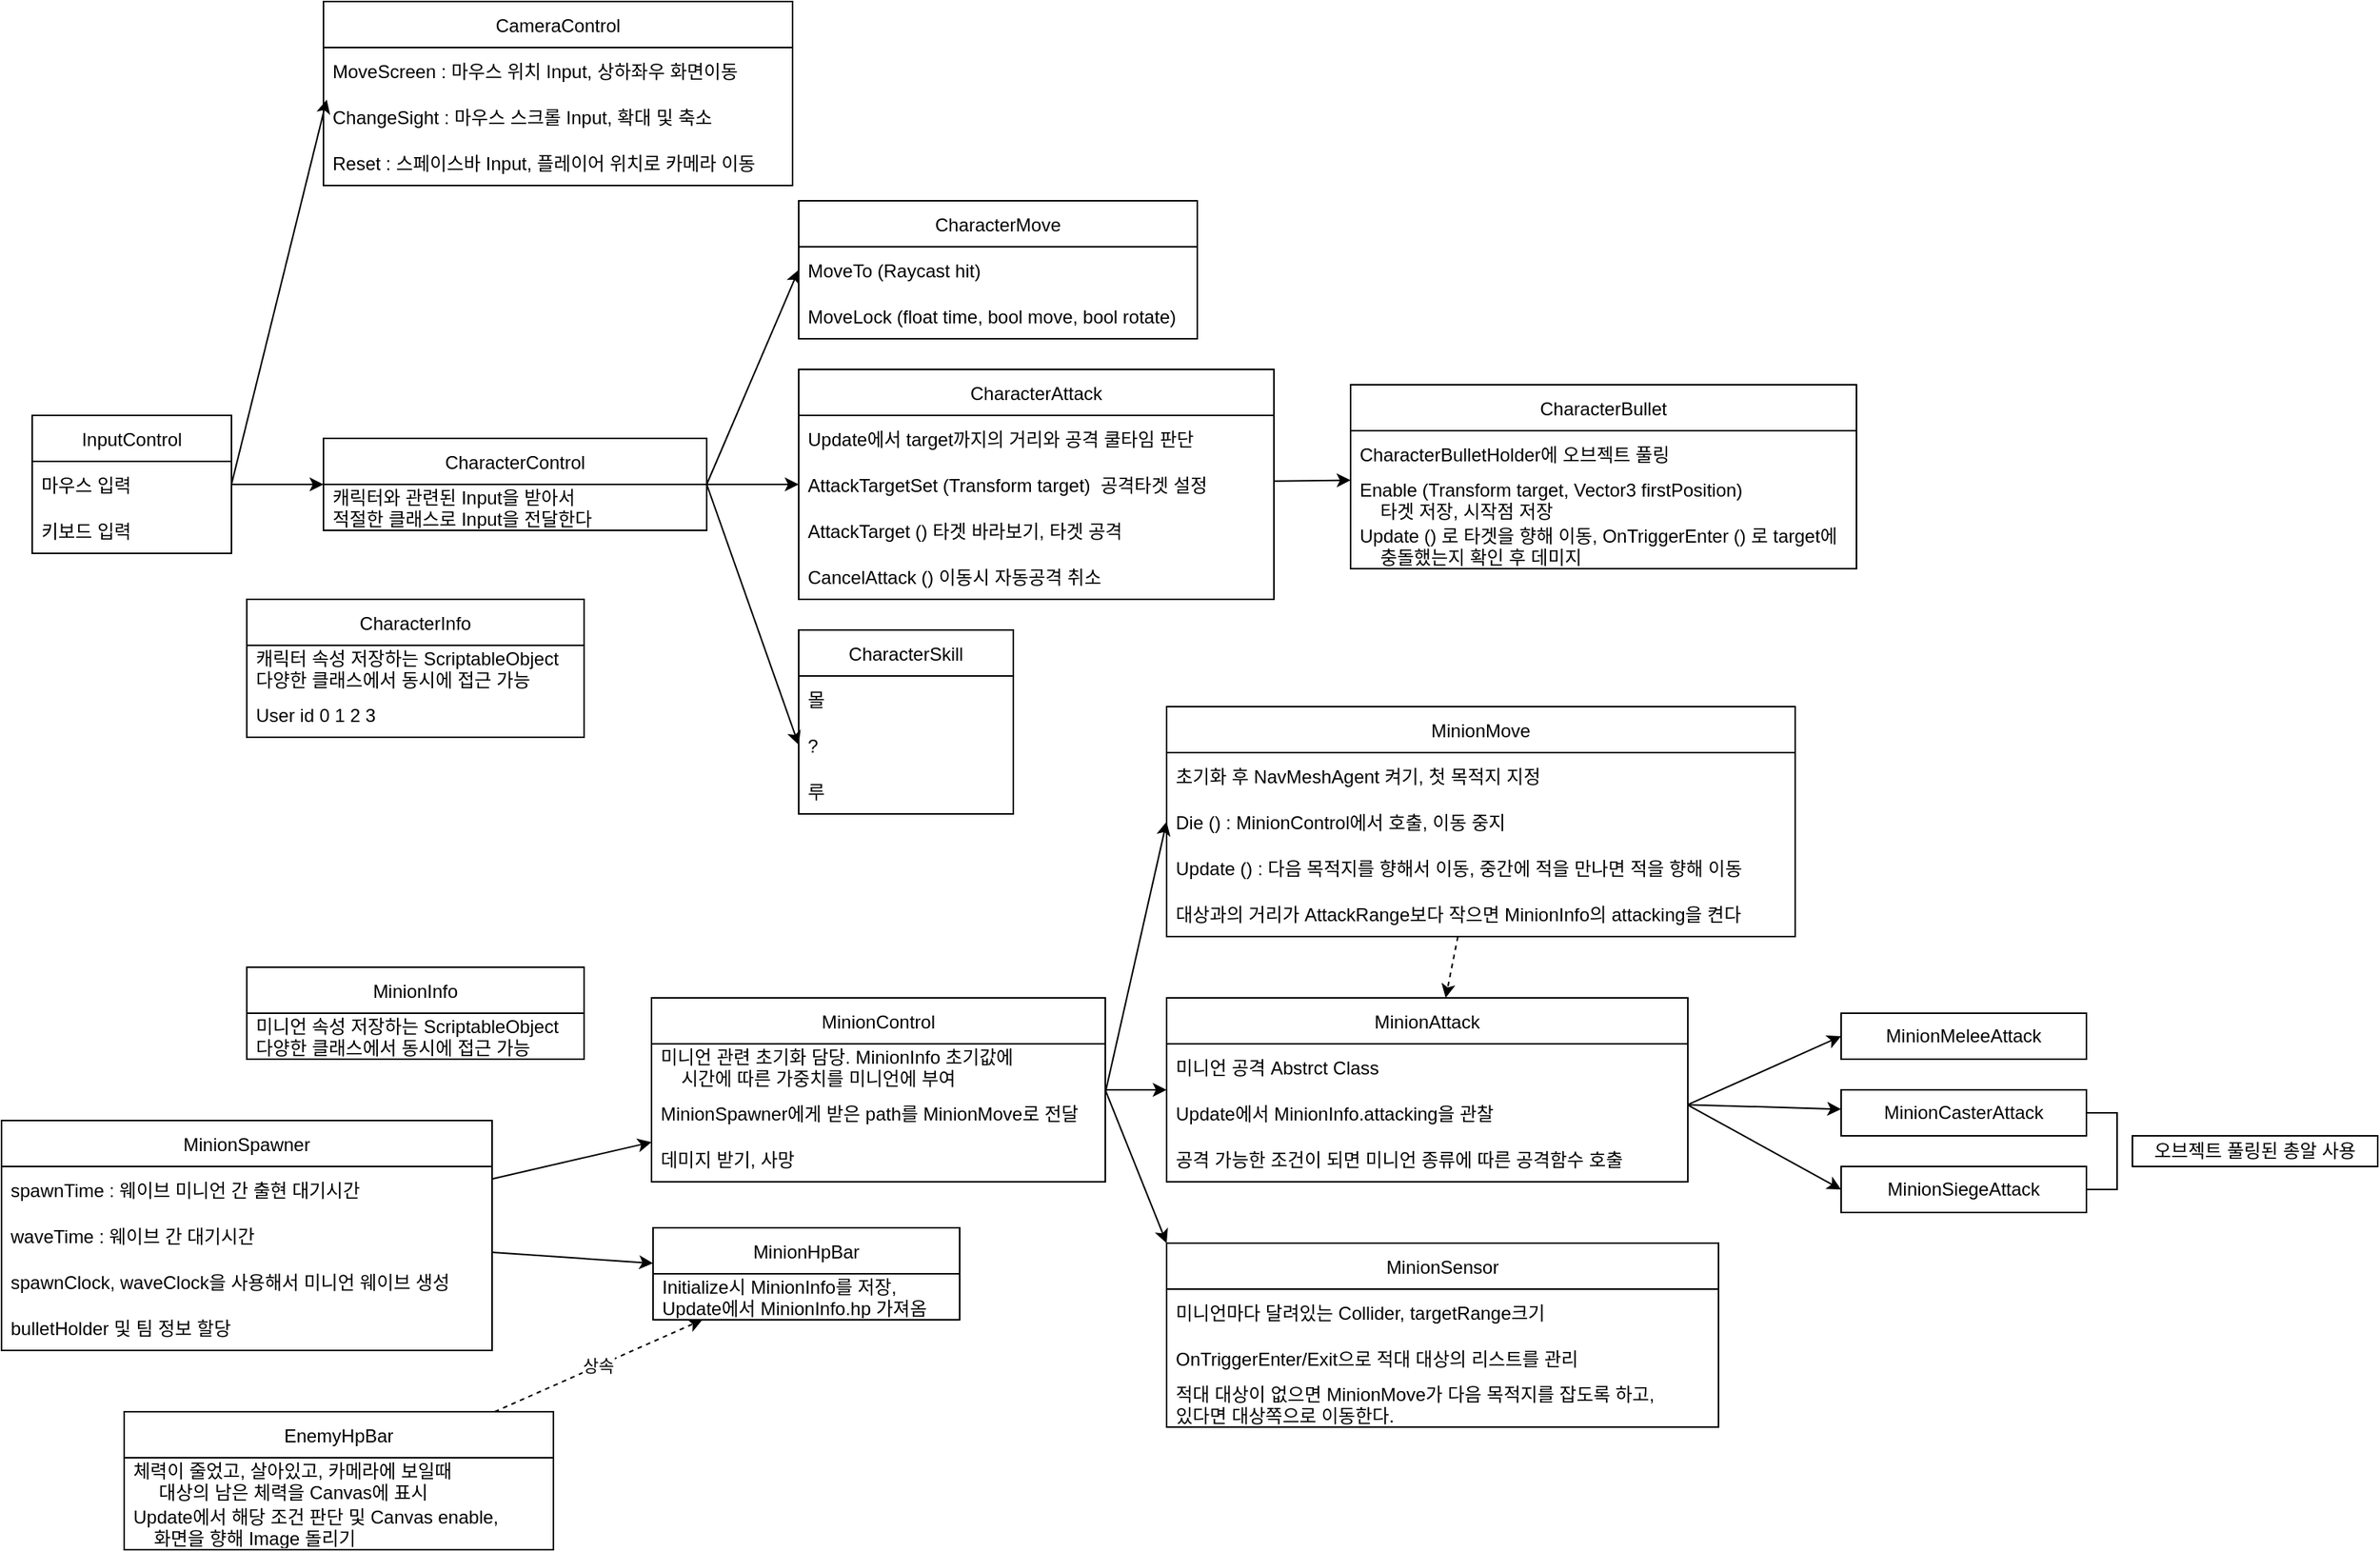 <mxfile version="15.5.2" type="device"><diagram id="R44yyD-ZoXl5HM5Kpuns" name="Page-1"><mxGraphModel dx="2500" dy="934" grid="1" gridSize="10" guides="1" tooltips="1" connect="1" arrows="1" fold="1" page="1" pageScale="1" pageWidth="827" pageHeight="1169" math="0" shadow="0"><root><mxCell id="0"/><mxCell id="1" parent="0"/><mxCell id="yc6mhftD2NgG0k-vd7qh-2" value="InputControl" style="swimlane;fontStyle=0;childLayout=stackLayout;horizontal=1;startSize=30;horizontalStack=0;resizeParent=1;resizeParentMax=0;resizeLast=0;collapsible=1;marginBottom=0;" parent="1" vertex="1"><mxGeometry x="10" y="360" width="130" height="90" as="geometry"><mxRectangle x="120" y="280" width="100" height="30" as="alternateBounds"/></mxGeometry></mxCell><mxCell id="yc6mhftD2NgG0k-vd7qh-3" value="마우스 입력" style="text;strokeColor=none;fillColor=none;align=left;verticalAlign=middle;spacingLeft=4;spacingRight=4;overflow=hidden;points=[[0,0.5],[1,0.5]];portConstraint=eastwest;rotatable=0;" parent="yc6mhftD2NgG0k-vd7qh-2" vertex="1"><mxGeometry y="30" width="130" height="30" as="geometry"/></mxCell><mxCell id="yc6mhftD2NgG0k-vd7qh-4" value="키보드 입력" style="text;strokeColor=none;fillColor=none;align=left;verticalAlign=middle;spacingLeft=4;spacingRight=4;overflow=hidden;points=[[0,0.5],[1,0.5]];portConstraint=eastwest;rotatable=0;" parent="yc6mhftD2NgG0k-vd7qh-2" vertex="1"><mxGeometry y="60" width="130" height="30" as="geometry"/></mxCell><mxCell id="yc6mhftD2NgG0k-vd7qh-16" value="CameraControl" style="swimlane;fontStyle=0;childLayout=stackLayout;horizontal=1;startSize=30;horizontalStack=0;resizeParent=1;resizeParentMax=0;resizeLast=0;collapsible=1;marginBottom=0;" parent="1" vertex="1"><mxGeometry x="200" y="90" width="306" height="120" as="geometry"><mxRectangle x="120" y="280" width="100" height="30" as="alternateBounds"/></mxGeometry></mxCell><mxCell id="yc6mhftD2NgG0k-vd7qh-18" value="MoveScreen : 마우스 위치 Input, 상하좌우 화면이동" style="text;strokeColor=none;fillColor=none;align=left;verticalAlign=middle;spacingLeft=4;spacingRight=4;overflow=hidden;points=[[0,0.5],[1,0.5]];portConstraint=eastwest;rotatable=0;" parent="yc6mhftD2NgG0k-vd7qh-16" vertex="1"><mxGeometry y="30" width="306" height="30" as="geometry"/></mxCell><mxCell id="yc6mhftD2NgG0k-vd7qh-17" value="ChangeSight : 마우스 스크롤 Input, 확대 및 축소" style="text;strokeColor=none;fillColor=none;align=left;verticalAlign=middle;spacingLeft=4;spacingRight=4;overflow=hidden;points=[[0,0.5],[1,0.5]];portConstraint=eastwest;rotatable=0;" parent="yc6mhftD2NgG0k-vd7qh-16" vertex="1"><mxGeometry y="60" width="306" height="30" as="geometry"/></mxCell><mxCell id="yc6mhftD2NgG0k-vd7qh-22" value="Reset : 스페이스바 Input, 플레이어 위치로 카메라 이동" style="text;strokeColor=none;fillColor=none;align=left;verticalAlign=middle;spacingLeft=4;spacingRight=4;overflow=hidden;points=[[0,0.5],[1,0.5]];portConstraint=eastwest;rotatable=0;" parent="yc6mhftD2NgG0k-vd7qh-16" vertex="1"><mxGeometry y="90" width="306" height="30" as="geometry"/></mxCell><mxCell id="yc6mhftD2NgG0k-vd7qh-58" style="edgeStyle=none;rounded=0;orthogonalLoop=1;jettySize=auto;html=1;exitX=1;exitY=0.5;exitDx=0;exitDy=0;entryX=0;entryY=0.5;entryDx=0;entryDy=0;strokeColor=default;" parent="1" source="yc6mhftD2NgG0k-vd7qh-26" target="yc6mhftD2NgG0k-vd7qh-32" edge="1"><mxGeometry relative="1" as="geometry"/></mxCell><mxCell id="yc6mhftD2NgG0k-vd7qh-59" style="edgeStyle=none;rounded=0;orthogonalLoop=1;jettySize=auto;html=1;exitX=1;exitY=0.5;exitDx=0;exitDy=0;entryX=0;entryY=0.5;entryDx=0;entryDy=0;strokeColor=default;" parent="1" source="yc6mhftD2NgG0k-vd7qh-26" target="yc6mhftD2NgG0k-vd7qh-37" edge="1"><mxGeometry relative="1" as="geometry"/></mxCell><mxCell id="yc6mhftD2NgG0k-vd7qh-60" style="edgeStyle=none;rounded=0;orthogonalLoop=1;jettySize=auto;html=1;exitX=1;exitY=0.5;exitDx=0;exitDy=0;entryX=0;entryY=0.5;entryDx=0;entryDy=0;strokeColor=default;" parent="1" source="yc6mhftD2NgG0k-vd7qh-26" target="yc6mhftD2NgG0k-vd7qh-41" edge="1"><mxGeometry relative="1" as="geometry"/></mxCell><mxCell id="yc6mhftD2NgG0k-vd7qh-26" value="CharacterControl" style="swimlane;fontStyle=0;childLayout=stackLayout;horizontal=1;startSize=30;horizontalStack=0;resizeParent=1;resizeParentMax=0;resizeLast=0;collapsible=1;marginBottom=0;" parent="1" vertex="1"><mxGeometry x="200" y="375" width="250" height="60" as="geometry"/></mxCell><mxCell id="yc6mhftD2NgG0k-vd7qh-27" value="캐릭터와 관련된 Input을 받아서&#10;적절한 클래스로 Input을 전달한다" style="text;strokeColor=none;fillColor=none;align=left;verticalAlign=middle;spacingLeft=4;spacingRight=4;overflow=hidden;points=[[0,0.5],[1,0.5]];portConstraint=eastwest;rotatable=0;" parent="yc6mhftD2NgG0k-vd7qh-26" vertex="1"><mxGeometry y="30" width="250" height="30" as="geometry"/></mxCell><mxCell id="yc6mhftD2NgG0k-vd7qh-31" value="CharacterMove" style="swimlane;fontStyle=0;childLayout=stackLayout;horizontal=1;startSize=30;horizontalStack=0;resizeParent=1;resizeParentMax=0;resizeLast=0;collapsible=1;marginBottom=0;" parent="1" vertex="1"><mxGeometry x="510" y="220" width="260" height="90" as="geometry"/></mxCell><mxCell id="yc6mhftD2NgG0k-vd7qh-32" value="MoveTo (Raycast hit)" style="text;strokeColor=none;fillColor=none;align=left;verticalAlign=middle;spacingLeft=4;spacingRight=4;overflow=hidden;points=[[0,0.5],[1,0.5]];portConstraint=eastwest;rotatable=0;" parent="yc6mhftD2NgG0k-vd7qh-31" vertex="1"><mxGeometry y="30" width="260" height="30" as="geometry"/></mxCell><mxCell id="yc6mhftD2NgG0k-vd7qh-33" value="MoveLock (float time, bool move, bool rotate)" style="text;strokeColor=none;fillColor=none;align=left;verticalAlign=middle;spacingLeft=4;spacingRight=4;overflow=hidden;points=[[0,0.5],[1,0.5]];portConstraint=eastwest;rotatable=0;" parent="yc6mhftD2NgG0k-vd7qh-31" vertex="1"><mxGeometry y="60" width="260" height="30" as="geometry"/></mxCell><mxCell id="yc6mhftD2NgG0k-vd7qh-66" style="edgeStyle=none;rounded=0;orthogonalLoop=1;jettySize=auto;html=1;strokeColor=default;" parent="1" source="yc6mhftD2NgG0k-vd7qh-35" target="yc6mhftD2NgG0k-vd7qh-62" edge="1"><mxGeometry relative="1" as="geometry"/></mxCell><mxCell id="yc6mhftD2NgG0k-vd7qh-35" value="CharacterAttack" style="swimlane;fontStyle=0;childLayout=stackLayout;horizontal=1;startSize=30;horizontalStack=0;resizeParent=1;resizeParentMax=0;resizeLast=0;collapsible=1;marginBottom=0;" parent="1" vertex="1"><mxGeometry x="510" y="330" width="310" height="150" as="geometry"/></mxCell><mxCell id="yc6mhftD2NgG0k-vd7qh-36" value="Update에서 target까지의 거리와 공격 쿨타임 판단" style="text;strokeColor=none;fillColor=none;align=left;verticalAlign=middle;spacingLeft=4;spacingRight=4;overflow=hidden;points=[[0,0.5],[1,0.5]];portConstraint=eastwest;rotatable=0;" parent="yc6mhftD2NgG0k-vd7qh-35" vertex="1"><mxGeometry y="30" width="310" height="30" as="geometry"/></mxCell><mxCell id="yc6mhftD2NgG0k-vd7qh-37" value="AttackTargetSet (Transform target)  공격타겟 설정" style="text;strokeColor=none;fillColor=none;align=left;verticalAlign=middle;spacingLeft=4;spacingRight=4;overflow=hidden;points=[[0,0.5],[1,0.5]];portConstraint=eastwest;rotatable=0;" parent="yc6mhftD2NgG0k-vd7qh-35" vertex="1"><mxGeometry y="60" width="310" height="30" as="geometry"/></mxCell><mxCell id="yc6mhftD2NgG0k-vd7qh-38" value="AttackTarget () 타겟 바라보기, 타겟 공격" style="text;strokeColor=none;fillColor=none;align=left;verticalAlign=middle;spacingLeft=4;spacingRight=4;overflow=hidden;points=[[0,0.5],[1,0.5]];portConstraint=eastwest;rotatable=0;" parent="yc6mhftD2NgG0k-vd7qh-35" vertex="1"><mxGeometry y="90" width="310" height="30" as="geometry"/></mxCell><mxCell id="yc6mhftD2NgG0k-vd7qh-61" value="CancelAttack () 이동시 자동공격 취소" style="text;strokeColor=none;fillColor=none;align=left;verticalAlign=middle;spacingLeft=4;spacingRight=4;overflow=hidden;points=[[0,0.5],[1,0.5]];portConstraint=eastwest;rotatable=0;" parent="yc6mhftD2NgG0k-vd7qh-35" vertex="1"><mxGeometry y="120" width="310" height="30" as="geometry"/></mxCell><mxCell id="yc6mhftD2NgG0k-vd7qh-39" value="CharacterSkill" style="swimlane;fontStyle=0;childLayout=stackLayout;horizontal=1;startSize=30;horizontalStack=0;resizeParent=1;resizeParentMax=0;resizeLast=0;collapsible=1;marginBottom=0;" parent="1" vertex="1"><mxGeometry x="510" y="500" width="140" height="120" as="geometry"/></mxCell><mxCell id="yc6mhftD2NgG0k-vd7qh-40" value="몰" style="text;strokeColor=none;fillColor=none;align=left;verticalAlign=middle;spacingLeft=4;spacingRight=4;overflow=hidden;points=[[0,0.5],[1,0.5]];portConstraint=eastwest;rotatable=0;" parent="yc6mhftD2NgG0k-vd7qh-39" vertex="1"><mxGeometry y="30" width="140" height="30" as="geometry"/></mxCell><mxCell id="yc6mhftD2NgG0k-vd7qh-41" value="?" style="text;strokeColor=none;fillColor=none;align=left;verticalAlign=middle;spacingLeft=4;spacingRight=4;overflow=hidden;points=[[0,0.5],[1,0.5]];portConstraint=eastwest;rotatable=0;" parent="yc6mhftD2NgG0k-vd7qh-39" vertex="1"><mxGeometry y="60" width="140" height="30" as="geometry"/></mxCell><mxCell id="yc6mhftD2NgG0k-vd7qh-42" value="루" style="text;strokeColor=none;fillColor=none;align=left;verticalAlign=middle;spacingLeft=4;spacingRight=4;overflow=hidden;points=[[0,0.5],[1,0.5]];portConstraint=eastwest;rotatable=0;" parent="yc6mhftD2NgG0k-vd7qh-39" vertex="1"><mxGeometry y="90" width="140" height="30" as="geometry"/></mxCell><mxCell id="yc6mhftD2NgG0k-vd7qh-43" value="CharacterInfo" style="swimlane;fontStyle=0;childLayout=stackLayout;horizontal=1;startSize=30;horizontalStack=0;resizeParent=1;resizeParentMax=0;resizeLast=0;collapsible=1;marginBottom=0;" parent="1" vertex="1"><mxGeometry x="150" y="480" width="220" height="90" as="geometry"/></mxCell><mxCell id="yc6mhftD2NgG0k-vd7qh-44" value="캐릭터 속성 저장하는 ScriptableObject&#10;다양한 클래스에서 동시에 접근 가능" style="text;strokeColor=none;fillColor=none;align=left;verticalAlign=middle;spacingLeft=4;spacingRight=4;overflow=hidden;points=[[0,0.5],[1,0.5]];portConstraint=eastwest;rotatable=0;" parent="yc6mhftD2NgG0k-vd7qh-43" vertex="1"><mxGeometry y="30" width="220" height="30" as="geometry"/></mxCell><mxCell id="-_S7KnfnN7N7XPLkCl7b-1" value="User id 0 1 2 3" style="text;strokeColor=none;fillColor=none;align=left;verticalAlign=middle;spacingLeft=4;spacingRight=4;overflow=hidden;points=[[0,0.5],[1,0.5]];portConstraint=eastwest;rotatable=0;" parent="yc6mhftD2NgG0k-vd7qh-43" vertex="1"><mxGeometry y="60" width="220" height="30" as="geometry"/></mxCell><mxCell id="yc6mhftD2NgG0k-vd7qh-55" style="edgeStyle=none;rounded=0;orthogonalLoop=1;jettySize=auto;html=1;exitX=1;exitY=0.5;exitDx=0;exitDy=0;strokeColor=default;" parent="1" source="yc6mhftD2NgG0k-vd7qh-3" target="yc6mhftD2NgG0k-vd7qh-26" edge="1"><mxGeometry relative="1" as="geometry"/></mxCell><mxCell id="yc6mhftD2NgG0k-vd7qh-57" style="edgeStyle=none;rounded=0;orthogonalLoop=1;jettySize=auto;html=1;exitX=1;exitY=0.5;exitDx=0;exitDy=0;entryX=0.007;entryY=0.133;entryDx=0;entryDy=0;entryPerimeter=0;strokeColor=default;" parent="1" source="yc6mhftD2NgG0k-vd7qh-3" target="yc6mhftD2NgG0k-vd7qh-17" edge="1"><mxGeometry relative="1" as="geometry"/></mxCell><mxCell id="yc6mhftD2NgG0k-vd7qh-62" value="CharacterBullet" style="swimlane;fontStyle=0;childLayout=stackLayout;horizontal=1;startSize=30;horizontalStack=0;resizeParent=1;resizeParentMax=0;resizeLast=0;collapsible=1;marginBottom=0;verticalAlign=middle;spacing=3;spacingTop=0;" parent="1" vertex="1"><mxGeometry x="870" y="340" width="330" height="120" as="geometry"/></mxCell><mxCell id="yc6mhftD2NgG0k-vd7qh-63" value="CharacterBulletHolder에 오브젝트 풀링" style="text;strokeColor=none;fillColor=none;align=left;verticalAlign=middle;spacingLeft=4;spacingRight=4;overflow=hidden;points=[[0,0.5],[1,0.5]];portConstraint=eastwest;rotatable=0;" parent="yc6mhftD2NgG0k-vd7qh-62" vertex="1"><mxGeometry y="30" width="330" height="30" as="geometry"/></mxCell><mxCell id="yc6mhftD2NgG0k-vd7qh-64" value="Enable (Transform target, Vector3 firstPosition)&#10;    타겟 저장, 시작점 저장" style="text;strokeColor=none;fillColor=none;align=left;verticalAlign=middle;spacingLeft=4;spacingRight=4;overflow=hidden;points=[[0,0.5],[1,0.5]];portConstraint=eastwest;rotatable=0;" parent="yc6mhftD2NgG0k-vd7qh-62" vertex="1"><mxGeometry y="60" width="330" height="30" as="geometry"/></mxCell><mxCell id="yc6mhftD2NgG0k-vd7qh-65" value="Update () 로 타겟을 향해 이동, OnTriggerEnter () 로 target에&#10;    충돌했는지 확인 후 데미지" style="text;strokeColor=none;fillColor=none;align=left;verticalAlign=middle;spacingLeft=4;spacingRight=4;overflow=hidden;points=[[0,0.5],[1,0.5]];portConstraint=eastwest;rotatable=0;" parent="yc6mhftD2NgG0k-vd7qh-62" vertex="1"><mxGeometry y="90" width="330" height="30" as="geometry"/></mxCell><mxCell id="yc6mhftD2NgG0k-vd7qh-75" style="edgeStyle=none;rounded=0;orthogonalLoop=1;jettySize=auto;html=1;strokeColor=default;" parent="1" source="yc6mhftD2NgG0k-vd7qh-67" target="yc6mhftD2NgG0k-vd7qh-71" edge="1"><mxGeometry relative="1" as="geometry"/></mxCell><mxCell id="yc6mhftD2NgG0k-vd7qh-85" style="edgeStyle=none;rounded=0;orthogonalLoop=1;jettySize=auto;html=1;strokeColor=default;" parent="1" source="yc6mhftD2NgG0k-vd7qh-67" target="yc6mhftD2NgG0k-vd7qh-76" edge="1"><mxGeometry relative="1" as="geometry"/></mxCell><mxCell id="yc6mhftD2NgG0k-vd7qh-67" value="MinionSpawner" style="swimlane;fontStyle=0;childLayout=stackLayout;horizontal=1;startSize=30;horizontalStack=0;resizeParent=1;resizeParentMax=0;resizeLast=0;collapsible=1;marginBottom=0;verticalAlign=middle;" parent="1" vertex="1"><mxGeometry x="-10" y="820" width="320" height="150" as="geometry"/></mxCell><mxCell id="yc6mhftD2NgG0k-vd7qh-68" value="spawnTime : 웨이브 미니언 간 출현 대기시간" style="text;strokeColor=none;fillColor=none;align=left;verticalAlign=middle;spacingLeft=4;spacingRight=4;overflow=hidden;points=[[0,0.5],[1,0.5]];portConstraint=eastwest;rotatable=0;" parent="yc6mhftD2NgG0k-vd7qh-67" vertex="1"><mxGeometry y="30" width="320" height="30" as="geometry"/></mxCell><mxCell id="yc6mhftD2NgG0k-vd7qh-69" value="waveTime : 웨이브 간 대기시간" style="text;strokeColor=none;fillColor=none;align=left;verticalAlign=middle;spacingLeft=4;spacingRight=4;overflow=hidden;points=[[0,0.5],[1,0.5]];portConstraint=eastwest;rotatable=0;" parent="yc6mhftD2NgG0k-vd7qh-67" vertex="1"><mxGeometry y="60" width="320" height="30" as="geometry"/></mxCell><mxCell id="yc6mhftD2NgG0k-vd7qh-70" value="spawnClock, waveClock을 사용해서 미니언 웨이브 생성" style="text;strokeColor=none;fillColor=none;align=left;verticalAlign=middle;spacingLeft=4;spacingRight=4;overflow=hidden;points=[[0,0.5],[1,0.5]];portConstraint=eastwest;rotatable=0;" parent="yc6mhftD2NgG0k-vd7qh-67" vertex="1"><mxGeometry y="90" width="320" height="30" as="geometry"/></mxCell><mxCell id="QKqa80t2DlcuCm5rHA-y-19" value="bulletHolder 및 팀 정보 할당" style="text;strokeColor=none;fillColor=none;align=left;verticalAlign=middle;spacingLeft=4;spacingRight=4;overflow=hidden;points=[[0,0.5],[1,0.5]];portConstraint=eastwest;rotatable=0;" vertex="1" parent="yc6mhftD2NgG0k-vd7qh-67"><mxGeometry y="120" width="320" height="30" as="geometry"/></mxCell><mxCell id="yc6mhftD2NgG0k-vd7qh-93" style="rounded=0;orthogonalLoop=1;jettySize=auto;html=1;strokeColor=default;entryX=0;entryY=0.5;entryDx=0;entryDy=0;exitX=1;exitY=1.067;exitDx=0;exitDy=0;exitPerimeter=0;" parent="1" source="yc6mhftD2NgG0k-vd7qh-72" target="yc6mhftD2NgG0k-vd7qh-91" edge="1"><mxGeometry relative="1" as="geometry"/></mxCell><mxCell id="yc6mhftD2NgG0k-vd7qh-98" style="edgeStyle=none;rounded=0;orthogonalLoop=1;jettySize=auto;html=1;strokeColor=default;" parent="1" source="yc6mhftD2NgG0k-vd7qh-71" target="yc6mhftD2NgG0k-vd7qh-94" edge="1"><mxGeometry relative="1" as="geometry"/></mxCell><mxCell id="yc6mhftD2NgG0k-vd7qh-71" value="MinionControl" style="swimlane;fontStyle=0;childLayout=stackLayout;horizontal=1;startSize=30;horizontalStack=0;resizeParent=1;resizeParentMax=0;resizeLast=0;collapsible=1;marginBottom=0;verticalAlign=middle;" parent="1" vertex="1"><mxGeometry x="414" y="740" width="296" height="120" as="geometry"/></mxCell><mxCell id="yc6mhftD2NgG0k-vd7qh-72" value="미니언 관련 초기화 담당. MinionInfo 초기값에&#10;    시간에 따른 가중치를 미니언에 부여" style="text;strokeColor=none;fillColor=none;align=left;verticalAlign=middle;spacingLeft=4;spacingRight=4;overflow=hidden;points=[[0,0.5],[1,0.5]];portConstraint=eastwest;rotatable=0;" parent="yc6mhftD2NgG0k-vd7qh-71" vertex="1"><mxGeometry y="30" width="296" height="30" as="geometry"/></mxCell><mxCell id="yc6mhftD2NgG0k-vd7qh-73" value="MinionSpawner에게 받은 path를 MinionMove로 전달" style="text;strokeColor=none;fillColor=none;align=left;verticalAlign=middle;spacingLeft=4;spacingRight=4;overflow=hidden;points=[[0,0.5],[1,0.5]];portConstraint=eastwest;rotatable=0;" parent="yc6mhftD2NgG0k-vd7qh-71" vertex="1"><mxGeometry y="60" width="296" height="30" as="geometry"/></mxCell><mxCell id="yc6mhftD2NgG0k-vd7qh-74" value="데미지 받기, 사망" style="text;strokeColor=none;fillColor=none;align=left;verticalAlign=middle;spacingLeft=4;spacingRight=4;overflow=hidden;points=[[0,0.5],[1,0.5]];portConstraint=eastwest;rotatable=0;" parent="yc6mhftD2NgG0k-vd7qh-71" vertex="1"><mxGeometry y="90" width="296" height="30" as="geometry"/></mxCell><mxCell id="yc6mhftD2NgG0k-vd7qh-76" value="MinionHpBar" style="swimlane;fontStyle=0;childLayout=stackLayout;horizontal=1;startSize=30;horizontalStack=0;resizeParent=1;resizeParentMax=0;resizeLast=0;collapsible=1;marginBottom=0;verticalAlign=middle;" parent="1" vertex="1"><mxGeometry x="415" y="890" width="200" height="60" as="geometry"/></mxCell><mxCell id="yc6mhftD2NgG0k-vd7qh-78" value="Initialize시 MinionInfo를 저장, &#10;Update에서 MinionInfo.hp 가져옴" style="text;strokeColor=none;fillColor=none;align=left;verticalAlign=middle;spacingLeft=4;spacingRight=4;overflow=hidden;points=[[0,0.5],[1,0.5]];portConstraint=eastwest;rotatable=0;" parent="yc6mhftD2NgG0k-vd7qh-76" vertex="1"><mxGeometry y="30" width="200" height="30" as="geometry"/></mxCell><mxCell id="yc6mhftD2NgG0k-vd7qh-84" value="상속" style="edgeStyle=none;rounded=0;orthogonalLoop=1;jettySize=auto;html=1;strokeColor=default;dashed=1;" parent="1" source="yc6mhftD2NgG0k-vd7qh-80" target="yc6mhftD2NgG0k-vd7qh-76" edge="1"><mxGeometry relative="1" as="geometry"/></mxCell><mxCell id="yc6mhftD2NgG0k-vd7qh-80" value="EnemyHpBar" style="swimlane;fontStyle=0;childLayout=stackLayout;horizontal=1;startSize=30;horizontalStack=0;resizeParent=1;resizeParentMax=0;resizeLast=0;collapsible=1;marginBottom=0;verticalAlign=middle;" parent="1" vertex="1"><mxGeometry x="70" y="1010" width="280" height="90" as="geometry"/></mxCell><mxCell id="yc6mhftD2NgG0k-vd7qh-81" value="체력이 줄었고, 살아있고, 카메라에 보일때&#10;     대상의 남은 체력을 Canvas에 표시" style="text;strokeColor=none;fillColor=none;align=left;verticalAlign=middle;spacingLeft=4;spacingRight=4;overflow=hidden;points=[[0,0.5],[1,0.5]];portConstraint=eastwest;rotatable=0;" parent="yc6mhftD2NgG0k-vd7qh-80" vertex="1"><mxGeometry y="30" width="280" height="30" as="geometry"/></mxCell><mxCell id="yc6mhftD2NgG0k-vd7qh-82" value="Update에서 해당 조건 판단 및 Canvas enable,&#10;    화면을 향해 Image 돌리기" style="text;strokeColor=none;fillColor=none;align=left;verticalAlign=middle;spacingLeft=4;spacingRight=4;overflow=hidden;points=[[0,0.5],[1,0.5]];portConstraint=eastwest;rotatable=0;" parent="yc6mhftD2NgG0k-vd7qh-80" vertex="1"><mxGeometry y="60" width="280" height="30" as="geometry"/></mxCell><mxCell id="yc6mhftD2NgG0k-vd7qh-86" value="MinionInfo" style="swimlane;fontStyle=0;childLayout=stackLayout;horizontal=1;startSize=30;horizontalStack=0;resizeParent=1;resizeParentMax=0;resizeLast=0;collapsible=1;marginBottom=0;" parent="1" vertex="1"><mxGeometry x="150" y="720" width="220" height="60" as="geometry"/></mxCell><mxCell id="yc6mhftD2NgG0k-vd7qh-87" value="미니언 속성 저장하는 ScriptableObject&#10;다양한 클래스에서 동시에 접근 가능" style="text;strokeColor=none;fillColor=none;align=left;verticalAlign=middle;spacingLeft=4;spacingRight=4;overflow=hidden;points=[[0,0.5],[1,0.5]];portConstraint=eastwest;rotatable=0;" parent="yc6mhftD2NgG0k-vd7qh-86" vertex="1"><mxGeometry y="30" width="220" height="30" as="geometry"/></mxCell><mxCell id="QKqa80t2DlcuCm5rHA-y-6" style="edgeStyle=none;rounded=0;orthogonalLoop=1;jettySize=auto;html=1;dashed=1;" edge="1" parent="1" source="yc6mhftD2NgG0k-vd7qh-89" target="yc6mhftD2NgG0k-vd7qh-94"><mxGeometry relative="1" as="geometry"/></mxCell><mxCell id="yc6mhftD2NgG0k-vd7qh-89" value="MinionMove" style="swimlane;fontStyle=0;childLayout=stackLayout;horizontal=1;startSize=30;horizontalStack=0;resizeParent=1;resizeParentMax=0;resizeLast=0;collapsible=1;marginBottom=0;verticalAlign=middle;" parent="1" vertex="1"><mxGeometry x="750" y="550" width="410" height="150" as="geometry"/></mxCell><mxCell id="yc6mhftD2NgG0k-vd7qh-90" value="초기화 후 NavMeshAgent 켜기, 첫 목적지 지정" style="text;strokeColor=none;fillColor=none;align=left;verticalAlign=middle;spacingLeft=4;spacingRight=4;overflow=hidden;points=[[0,0.5],[1,0.5]];portConstraint=eastwest;rotatable=0;" parent="yc6mhftD2NgG0k-vd7qh-89" vertex="1"><mxGeometry y="30" width="410" height="30" as="geometry"/></mxCell><mxCell id="yc6mhftD2NgG0k-vd7qh-91" value="Die () : MinionControl에서 호출, 이동 중지" style="text;strokeColor=none;fillColor=none;align=left;verticalAlign=middle;spacingLeft=4;spacingRight=4;overflow=hidden;points=[[0,0.5],[1,0.5]];portConstraint=eastwest;rotatable=0;" parent="yc6mhftD2NgG0k-vd7qh-89" vertex="1"><mxGeometry y="60" width="410" height="30" as="geometry"/></mxCell><mxCell id="yc6mhftD2NgG0k-vd7qh-92" value="Update () : 다음 목적지를 향해서 이동, 중간에 적을 만나면 적을 향해 이동" style="text;strokeColor=none;fillColor=none;align=left;verticalAlign=middle;spacingLeft=4;spacingRight=4;overflow=hidden;points=[[0,0.5],[1,0.5]];portConstraint=eastwest;rotatable=0;" parent="yc6mhftD2NgG0k-vd7qh-89" vertex="1"><mxGeometry y="90" width="410" height="30" as="geometry"/></mxCell><mxCell id="QKqa80t2DlcuCm5rHA-y-7" value="대상과의 거리가 AttackRange보다 작으면 MinionInfo의 attacking을 켠다" style="text;strokeColor=none;fillColor=none;align=left;verticalAlign=middle;spacingLeft=4;spacingRight=4;overflow=hidden;points=[[0,0.5],[1,0.5]];portConstraint=eastwest;rotatable=0;" vertex="1" parent="yc6mhftD2NgG0k-vd7qh-89"><mxGeometry y="120" width="410" height="30" as="geometry"/></mxCell><mxCell id="QKqa80t2DlcuCm5rHA-y-11" style="edgeStyle=none;rounded=0;orthogonalLoop=1;jettySize=auto;html=1;exitX=0.999;exitY=0.328;exitDx=0;exitDy=0;exitPerimeter=0;entryX=0;entryY=0.5;entryDx=0;entryDy=0;" edge="1" parent="1" source="yc6mhftD2NgG0k-vd7qh-95" target="QKqa80t2DlcuCm5rHA-y-8"><mxGeometry relative="1" as="geometry"/></mxCell><mxCell id="yc6mhftD2NgG0k-vd7qh-94" value="MinionAttack" style="swimlane;fontStyle=0;childLayout=stackLayout;horizontal=1;startSize=30;horizontalStack=0;resizeParent=1;resizeParentMax=0;resizeLast=0;collapsible=1;marginBottom=0;verticalAlign=middle;" parent="1" vertex="1"><mxGeometry x="750" y="740" width="340" height="120" as="geometry"/></mxCell><mxCell id="yc6mhftD2NgG0k-vd7qh-96" value="미니언 공격 Abstrct Class" style="text;strokeColor=none;fillColor=none;align=left;verticalAlign=middle;spacingLeft=4;spacingRight=4;overflow=hidden;points=[[0,0.5],[1,0.5]];portConstraint=eastwest;rotatable=0;" parent="yc6mhftD2NgG0k-vd7qh-94" vertex="1"><mxGeometry y="30" width="340" height="30" as="geometry"/></mxCell><mxCell id="yc6mhftD2NgG0k-vd7qh-95" value="Update에서 MinionInfo.attacking을 관찰" style="text;strokeColor=none;fillColor=none;align=left;verticalAlign=middle;spacingLeft=4;spacingRight=4;overflow=hidden;points=[[0,0.5],[1,0.5]];portConstraint=eastwest;rotatable=0;" parent="yc6mhftD2NgG0k-vd7qh-94" vertex="1"><mxGeometry y="60" width="340" height="30" as="geometry"/></mxCell><mxCell id="yc6mhftD2NgG0k-vd7qh-97" value="공격 가능한 조건이 되면 미니언 종류에 따른 공격함수 호출" style="text;strokeColor=none;fillColor=none;align=left;verticalAlign=middle;spacingLeft=4;spacingRight=4;overflow=hidden;points=[[0,0.5],[1,0.5]];portConstraint=eastwest;rotatable=0;" parent="yc6mhftD2NgG0k-vd7qh-94" vertex="1"><mxGeometry y="90" width="340" height="30" as="geometry"/></mxCell><mxCell id="QKqa80t2DlcuCm5rHA-y-1" value="MinionSensor" style="swimlane;fontStyle=0;childLayout=stackLayout;horizontal=1;startSize=30;horizontalStack=0;resizeParent=1;resizeParentMax=0;resizeLast=0;collapsible=1;marginBottom=0;" vertex="1" parent="1"><mxGeometry x="750" y="900" width="360" height="120" as="geometry"/></mxCell><mxCell id="QKqa80t2DlcuCm5rHA-y-2" value="미니언마다 달려있는 Collider, targetRange크기" style="text;strokeColor=none;fillColor=none;align=left;verticalAlign=middle;spacingLeft=4;spacingRight=4;overflow=hidden;points=[[0,0.5],[1,0.5]];portConstraint=eastwest;rotatable=0;" vertex="1" parent="QKqa80t2DlcuCm5rHA-y-1"><mxGeometry y="30" width="360" height="30" as="geometry"/></mxCell><mxCell id="QKqa80t2DlcuCm5rHA-y-3" value="OnTriggerEnter/Exit으로 적대 대상의 리스트를 관리" style="text;strokeColor=none;fillColor=none;align=left;verticalAlign=middle;spacingLeft=4;spacingRight=4;overflow=hidden;points=[[0,0.5],[1,0.5]];portConstraint=eastwest;rotatable=0;" vertex="1" parent="QKqa80t2DlcuCm5rHA-y-1"><mxGeometry y="60" width="360" height="30" as="geometry"/></mxCell><mxCell id="QKqa80t2DlcuCm5rHA-y-4" value="적대 대상이 없으면 MinionMove가 다음 목적지를 잡도록 하고,&#10;있다면 대상쪽으로 이동한다." style="text;strokeColor=none;fillColor=none;align=left;verticalAlign=middle;spacingLeft=4;spacingRight=4;overflow=hidden;points=[[0,0.5],[1,0.5]];portConstraint=eastwest;rotatable=0;" vertex="1" parent="QKqa80t2DlcuCm5rHA-y-1"><mxGeometry y="90" width="360" height="30" as="geometry"/></mxCell><mxCell id="QKqa80t2DlcuCm5rHA-y-5" style="rounded=0;orthogonalLoop=1;jettySize=auto;html=1;exitX=1.001;exitY=0.029;exitDx=0;exitDy=0;exitPerimeter=0;entryX=0;entryY=0;entryDx=0;entryDy=0;" edge="1" parent="1" source="yc6mhftD2NgG0k-vd7qh-73" target="QKqa80t2DlcuCm5rHA-y-1"><mxGeometry relative="1" as="geometry"/></mxCell><mxCell id="QKqa80t2DlcuCm5rHA-y-8" value="MinionMeleeAttack" style="rounded=0;whiteSpace=wrap;html=1;" vertex="1" parent="1"><mxGeometry x="1190" y="750" width="160" height="30" as="geometry"/></mxCell><mxCell id="QKqa80t2DlcuCm5rHA-y-15" style="edgeStyle=orthogonalEdgeStyle;rounded=0;orthogonalLoop=1;jettySize=auto;html=1;entryX=1;entryY=0.5;entryDx=0;entryDy=0;exitX=1;exitY=0.5;exitDx=0;exitDy=0;endArrow=none;endFill=0;" edge="1" parent="1" source="QKqa80t2DlcuCm5rHA-y-9" target="QKqa80t2DlcuCm5rHA-y-10"><mxGeometry relative="1" as="geometry"/></mxCell><mxCell id="QKqa80t2DlcuCm5rHA-y-9" value="MinionCasterAttack" style="rounded=0;whiteSpace=wrap;html=1;" vertex="1" parent="1"><mxGeometry x="1190" y="800" width="160" height="30" as="geometry"/></mxCell><mxCell id="QKqa80t2DlcuCm5rHA-y-10" value="MinionSiegeAttack" style="rounded=0;whiteSpace=wrap;html=1;" vertex="1" parent="1"><mxGeometry x="1190" y="850" width="160" height="30" as="geometry"/></mxCell><mxCell id="QKqa80t2DlcuCm5rHA-y-12" style="edgeStyle=none;rounded=0;orthogonalLoop=1;jettySize=auto;html=1;exitX=1;exitY=0.323;exitDx=0;exitDy=0;exitPerimeter=0;" edge="1" parent="1" source="yc6mhftD2NgG0k-vd7qh-95" target="QKqa80t2DlcuCm5rHA-y-9"><mxGeometry relative="1" as="geometry"/></mxCell><mxCell id="QKqa80t2DlcuCm5rHA-y-14" style="edgeStyle=none;rounded=0;orthogonalLoop=1;jettySize=auto;html=1;entryX=0;entryY=0.5;entryDx=0;entryDy=0;exitX=1;exitY=0.331;exitDx=0;exitDy=0;exitPerimeter=0;" edge="1" parent="1" source="yc6mhftD2NgG0k-vd7qh-95" target="QKqa80t2DlcuCm5rHA-y-10"><mxGeometry relative="1" as="geometry"><mxPoint x="1130" y="810" as="sourcePoint"/></mxGeometry></mxCell><mxCell id="QKqa80t2DlcuCm5rHA-y-16" value="오브젝트 풀링된 총알 사용" style="rounded=0;whiteSpace=wrap;html=1;" vertex="1" parent="1"><mxGeometry x="1380" y="830" width="160" height="20" as="geometry"/></mxCell></root></mxGraphModel></diagram></mxfile>
